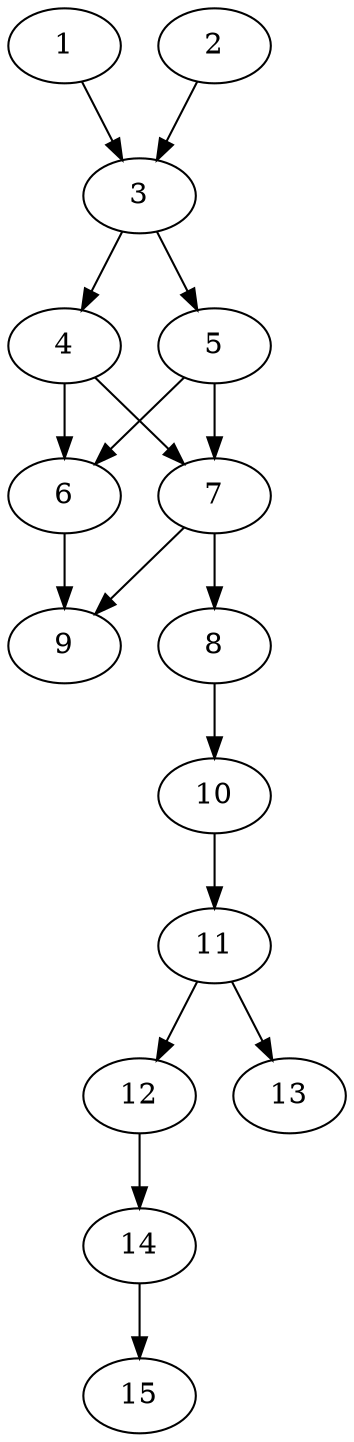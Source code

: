 // DAG automatically generated by daggen at Thu Oct  3 13:59:27 2019
// ./daggen --dot -n 15 --ccr 0.5 --fat 0.3 --regular 0.5 --density 0.6 --mindata 5242880 --maxdata 52428800 
digraph G {
  1 [size="12001280", alpha="0.07", expect_size="6000640"] 
  1 -> 3 [size ="6000640"]
  2 [size="92491776", alpha="0.05", expect_size="46245888"] 
  2 -> 3 [size ="46245888"]
  3 [size="61464576", alpha="0.00", expect_size="30732288"] 
  3 -> 4 [size ="30732288"]
  3 -> 5 [size ="30732288"]
  4 [size="76118016", alpha="0.19", expect_size="38059008"] 
  4 -> 6 [size ="38059008"]
  4 -> 7 [size ="38059008"]
  5 [size="44109824", alpha="0.19", expect_size="22054912"] 
  5 -> 6 [size ="22054912"]
  5 -> 7 [size ="22054912"]
  6 [size="29949952", alpha="0.09", expect_size="14974976"] 
  6 -> 9 [size ="14974976"]
  7 [size="47407104", alpha="0.14", expect_size="23703552"] 
  7 -> 8 [size ="23703552"]
  7 -> 9 [size ="23703552"]
  8 [size="41592832", alpha="0.14", expect_size="20796416"] 
  8 -> 10 [size ="20796416"]
  9 [size="12421120", alpha="0.01", expect_size="6210560"] 
  10 [size="38879232", alpha="0.01", expect_size="19439616"] 
  10 -> 11 [size ="19439616"]
  11 [size="56111104", alpha="0.19", expect_size="28055552"] 
  11 -> 12 [size ="28055552"]
  11 -> 13 [size ="28055552"]
  12 [size="91461632", alpha="0.04", expect_size="45730816"] 
  12 -> 14 [size ="45730816"]
  13 [size="23013376", alpha="0.12", expect_size="11506688"] 
  14 [size="24774656", alpha="0.02", expect_size="12387328"] 
  14 -> 15 [size ="12387328"]
  15 [size="22398976", alpha="0.02", expect_size="11199488"] 
}
